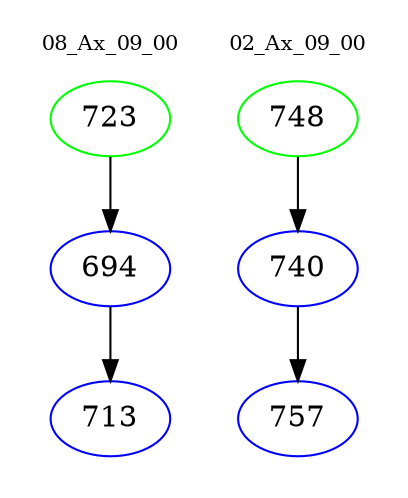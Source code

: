 digraph{
subgraph cluster_0 {
color = white
label = "08_Ax_09_00";
fontsize=10;
T0_723 [label="723", color="green"]
T0_723 -> T0_694 [color="black"]
T0_694 [label="694", color="blue"]
T0_694 -> T0_713 [color="black"]
T0_713 [label="713", color="blue"]
}
subgraph cluster_1 {
color = white
label = "02_Ax_09_00";
fontsize=10;
T1_748 [label="748", color="green"]
T1_748 -> T1_740 [color="black"]
T1_740 [label="740", color="blue"]
T1_740 -> T1_757 [color="black"]
T1_757 [label="757", color="blue"]
}
}
